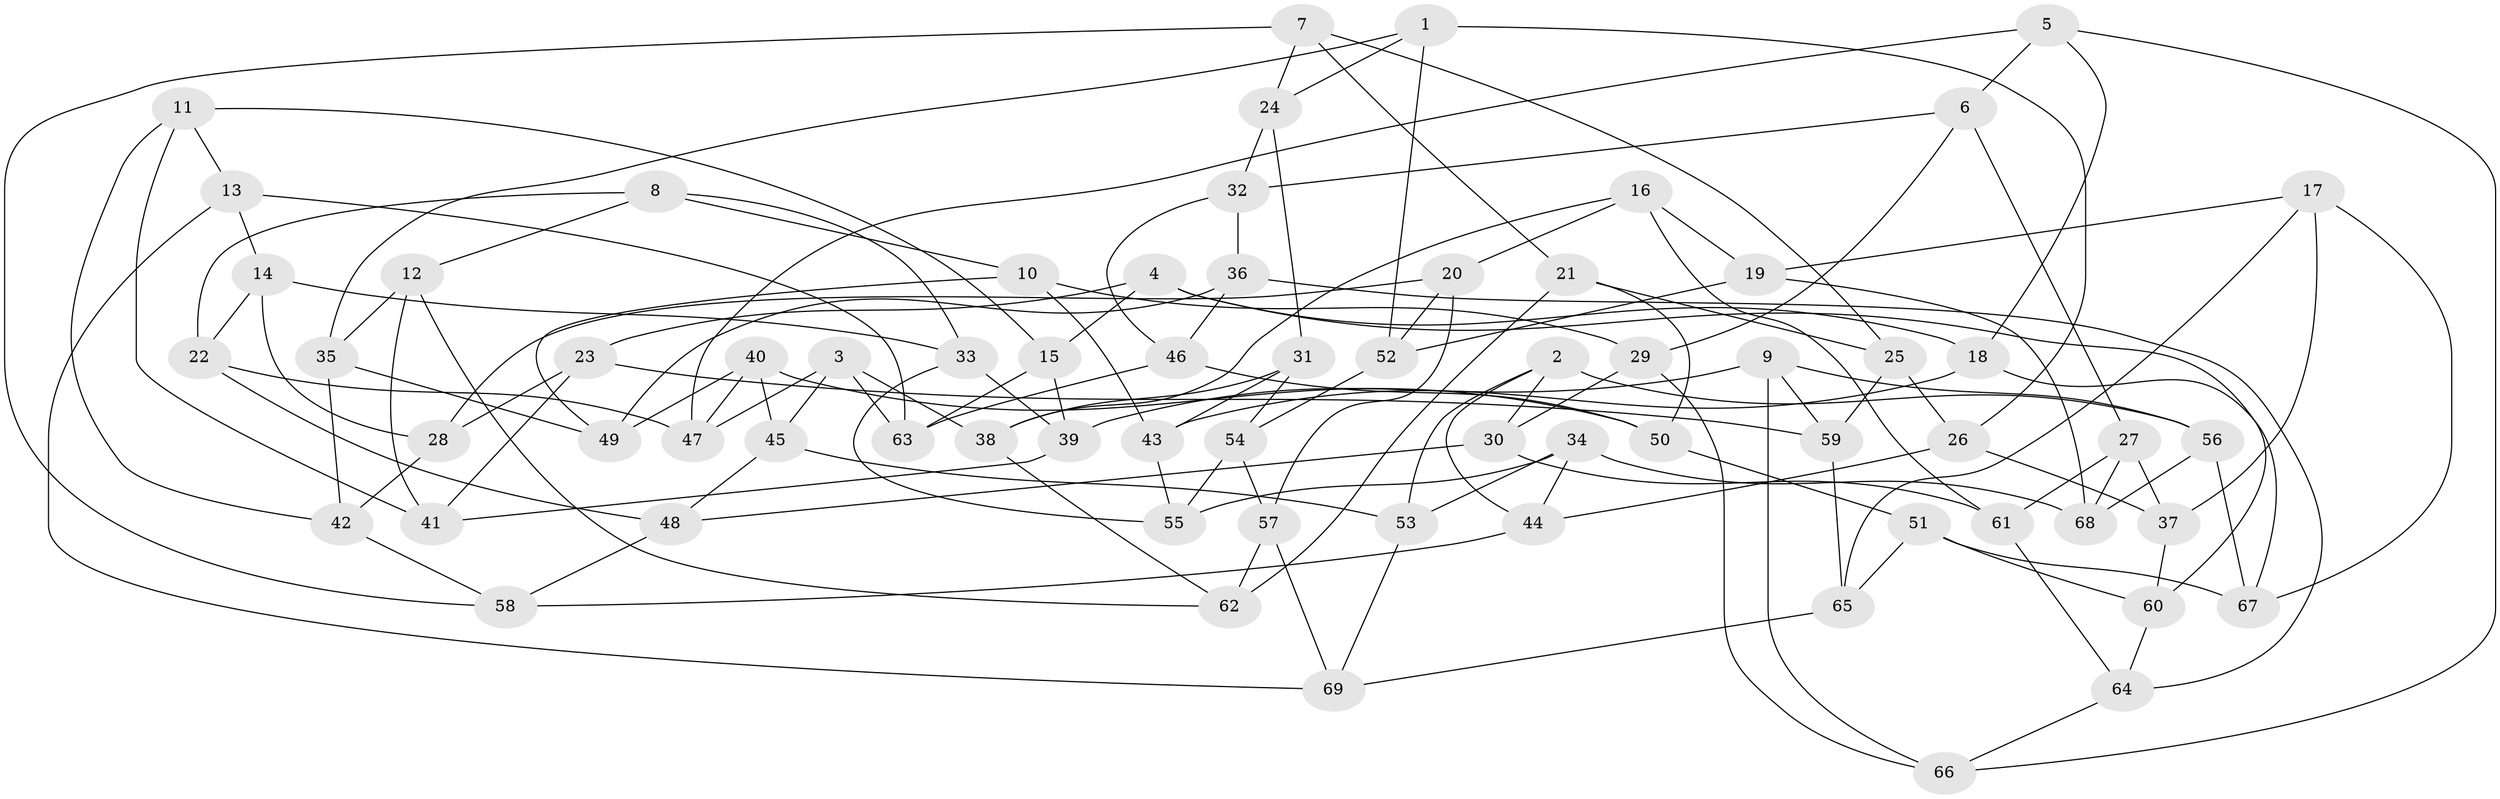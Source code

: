 // coarse degree distribution, {4: 0.5625, 6: 0.3541666666666667, 5: 0.08333333333333333}
// Generated by graph-tools (version 1.1) at 2025/24/03/03/25 07:24:29]
// undirected, 69 vertices, 138 edges
graph export_dot {
graph [start="1"]
  node [color=gray90,style=filled];
  1;
  2;
  3;
  4;
  5;
  6;
  7;
  8;
  9;
  10;
  11;
  12;
  13;
  14;
  15;
  16;
  17;
  18;
  19;
  20;
  21;
  22;
  23;
  24;
  25;
  26;
  27;
  28;
  29;
  30;
  31;
  32;
  33;
  34;
  35;
  36;
  37;
  38;
  39;
  40;
  41;
  42;
  43;
  44;
  45;
  46;
  47;
  48;
  49;
  50;
  51;
  52;
  53;
  54;
  55;
  56;
  57;
  58;
  59;
  60;
  61;
  62;
  63;
  64;
  65;
  66;
  67;
  68;
  69;
  1 -- 24;
  1 -- 52;
  1 -- 26;
  1 -- 35;
  2 -- 30;
  2 -- 53;
  2 -- 44;
  2 -- 56;
  3 -- 47;
  3 -- 38;
  3 -- 63;
  3 -- 45;
  4 -- 23;
  4 -- 15;
  4 -- 18;
  4 -- 60;
  5 -- 66;
  5 -- 18;
  5 -- 47;
  5 -- 6;
  6 -- 27;
  6 -- 32;
  6 -- 29;
  7 -- 24;
  7 -- 58;
  7 -- 21;
  7 -- 25;
  8 -- 33;
  8 -- 10;
  8 -- 22;
  8 -- 12;
  9 -- 59;
  9 -- 66;
  9 -- 56;
  9 -- 39;
  10 -- 29;
  10 -- 43;
  10 -- 49;
  11 -- 42;
  11 -- 13;
  11 -- 15;
  11 -- 41;
  12 -- 62;
  12 -- 41;
  12 -- 35;
  13 -- 69;
  13 -- 14;
  13 -- 63;
  14 -- 22;
  14 -- 28;
  14 -- 33;
  15 -- 63;
  15 -- 39;
  16 -- 19;
  16 -- 61;
  16 -- 20;
  16 -- 38;
  17 -- 37;
  17 -- 67;
  17 -- 19;
  17 -- 65;
  18 -- 67;
  18 -- 43;
  19 -- 68;
  19 -- 52;
  20 -- 57;
  20 -- 28;
  20 -- 52;
  21 -- 50;
  21 -- 25;
  21 -- 62;
  22 -- 47;
  22 -- 48;
  23 -- 41;
  23 -- 28;
  23 -- 59;
  24 -- 32;
  24 -- 31;
  25 -- 59;
  25 -- 26;
  26 -- 37;
  26 -- 44;
  27 -- 61;
  27 -- 68;
  27 -- 37;
  28 -- 42;
  29 -- 66;
  29 -- 30;
  30 -- 48;
  30 -- 61;
  31 -- 54;
  31 -- 43;
  31 -- 38;
  32 -- 46;
  32 -- 36;
  33 -- 39;
  33 -- 55;
  34 -- 68;
  34 -- 44;
  34 -- 55;
  34 -- 53;
  35 -- 42;
  35 -- 49;
  36 -- 64;
  36 -- 46;
  36 -- 49;
  37 -- 60;
  38 -- 62;
  39 -- 41;
  40 -- 49;
  40 -- 50;
  40 -- 45;
  40 -- 47;
  42 -- 58;
  43 -- 55;
  44 -- 58;
  45 -- 48;
  45 -- 53;
  46 -- 50;
  46 -- 63;
  48 -- 58;
  50 -- 51;
  51 -- 60;
  51 -- 65;
  51 -- 67;
  52 -- 54;
  53 -- 69;
  54 -- 55;
  54 -- 57;
  56 -- 67;
  56 -- 68;
  57 -- 69;
  57 -- 62;
  59 -- 65;
  60 -- 64;
  61 -- 64;
  64 -- 66;
  65 -- 69;
}

